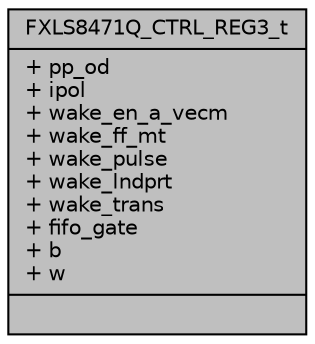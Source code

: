 digraph "FXLS8471Q_CTRL_REG3_t"
{
  edge [fontname="Helvetica",fontsize="10",labelfontname="Helvetica",labelfontsize="10"];
  node [fontname="Helvetica",fontsize="10",shape=record];
  Node1 [label="{FXLS8471Q_CTRL_REG3_t\n|+ pp_od\l+ ipol\l+ wake_en_a_vecm\l+ wake_ff_mt\l+ wake_pulse\l+ wake_lndprt\l+ wake_trans\l+ fifo_gate\l+ b\l+ w\l|}",height=0.2,width=0.4,color="black", fillcolor="grey75", style="filled", fontcolor="black"];
}

